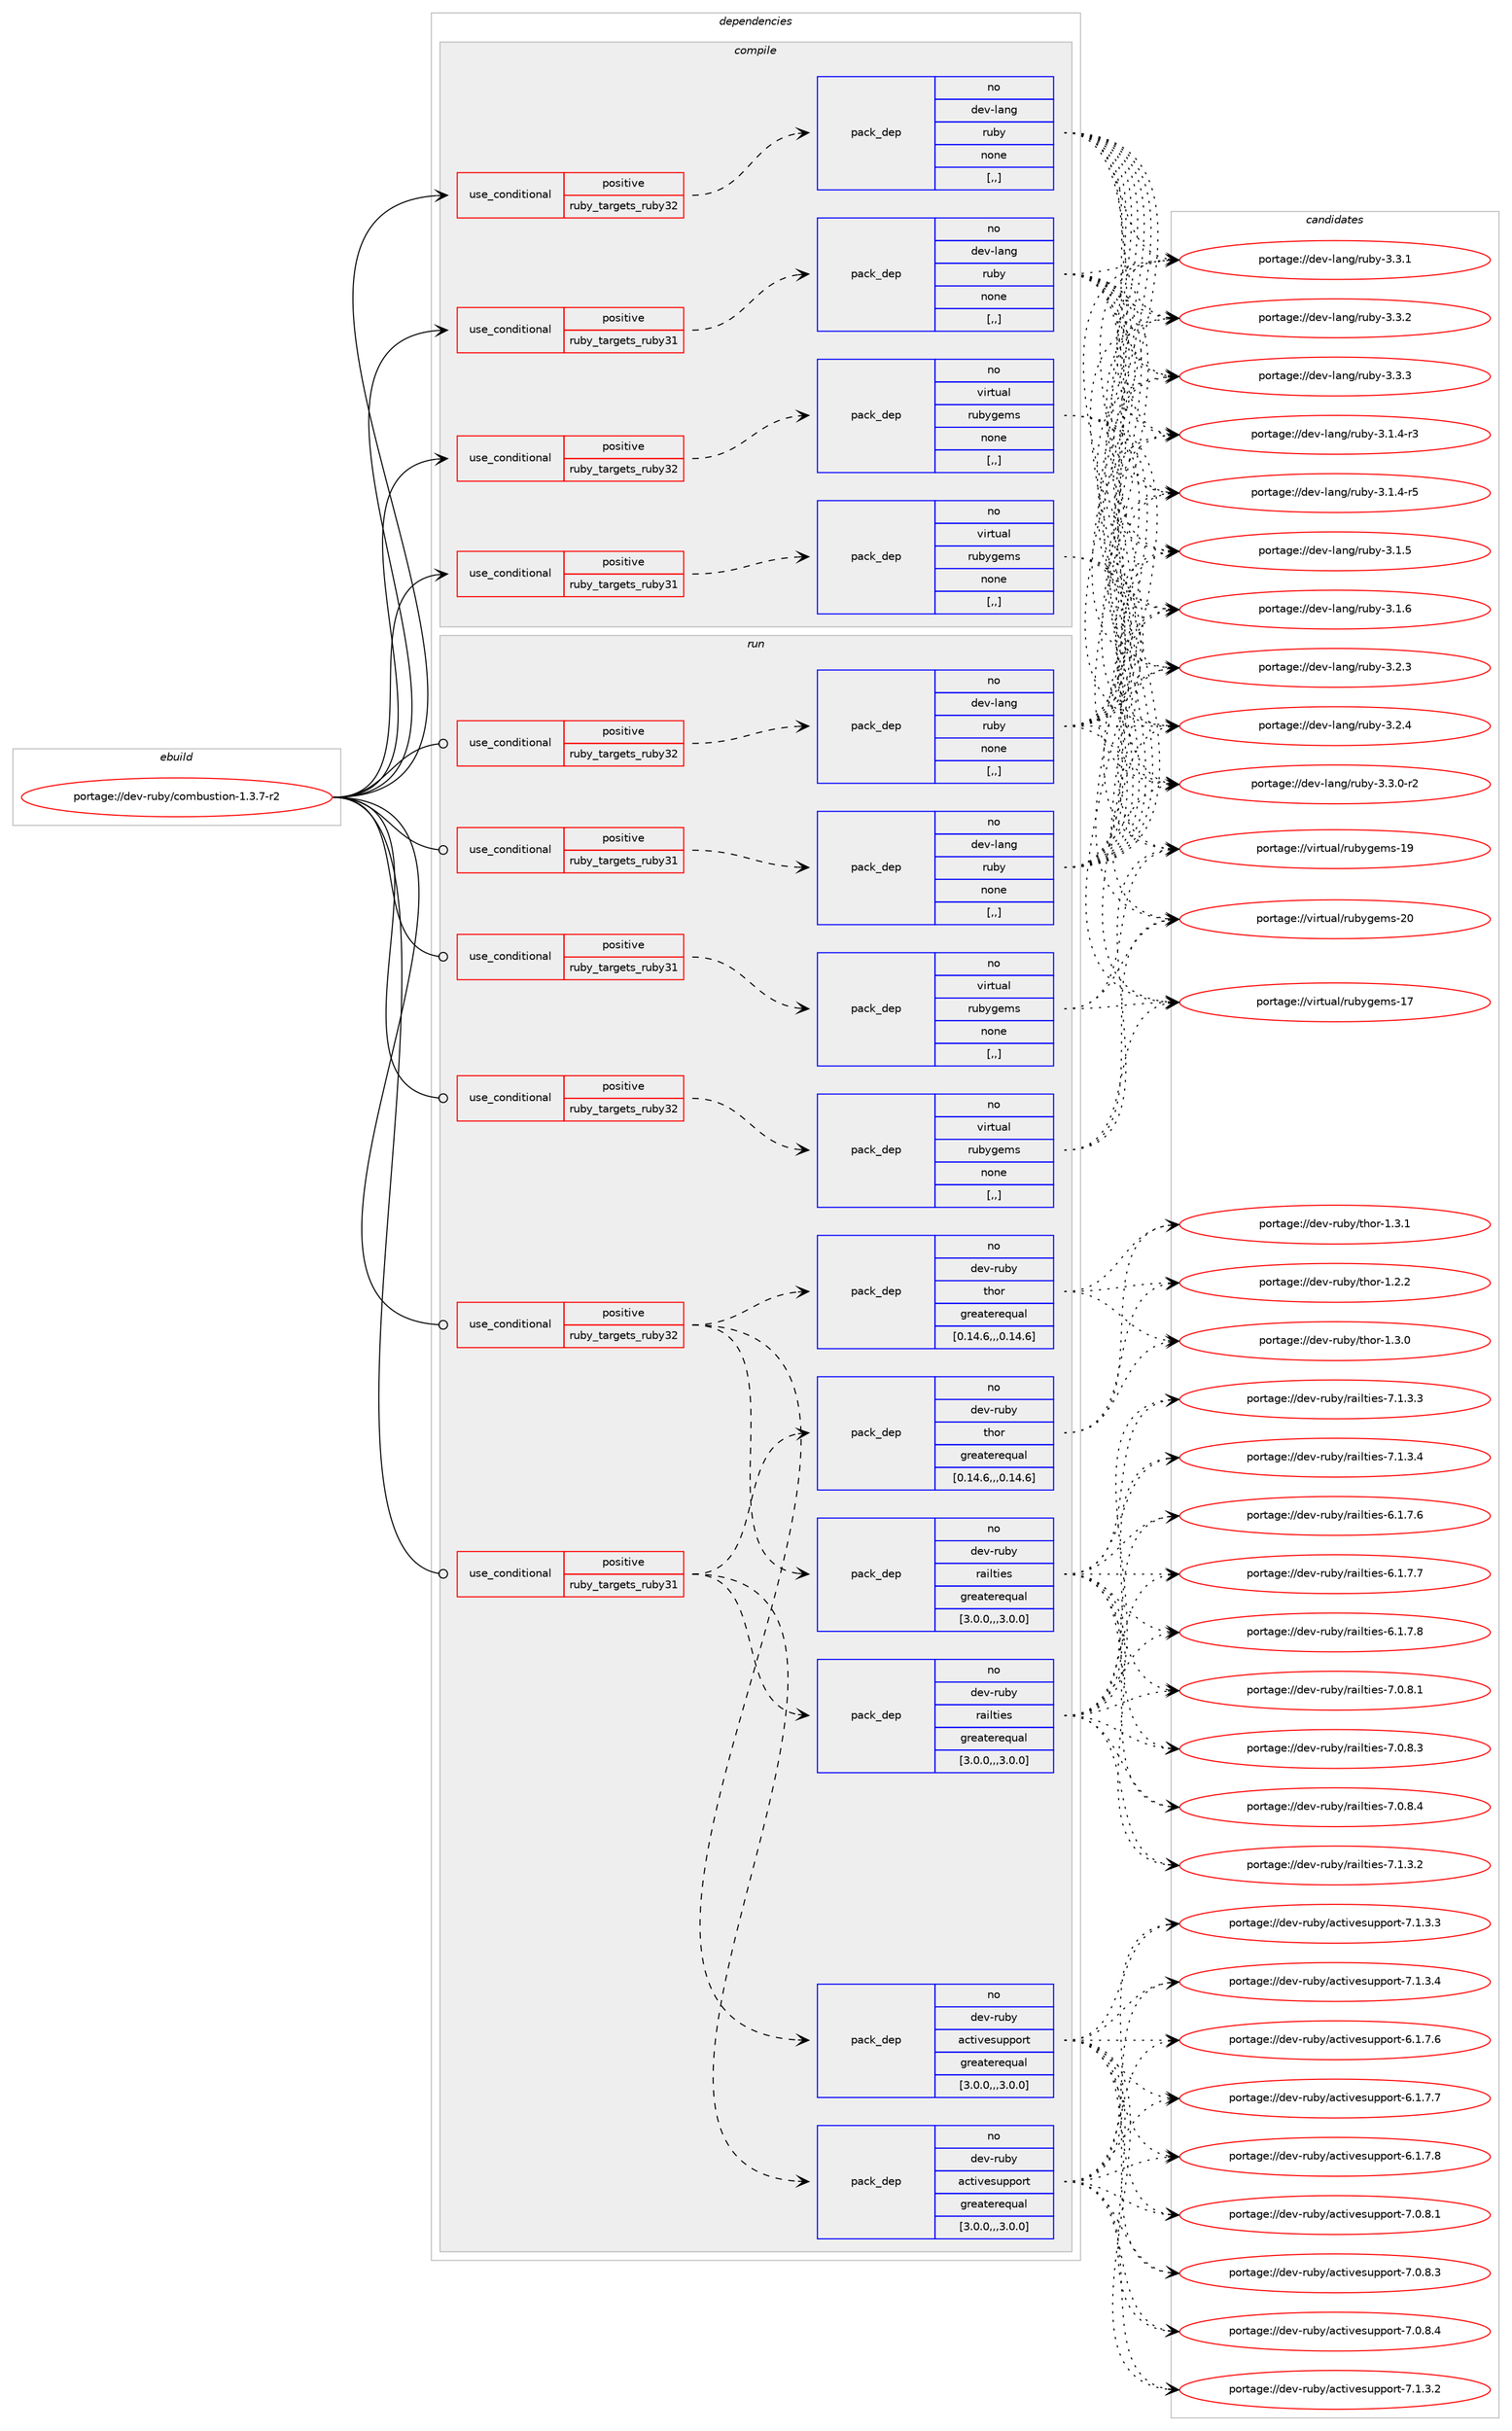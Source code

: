 digraph prolog {

# *************
# Graph options
# *************

newrank=true;
concentrate=true;
compound=true;
graph [rankdir=LR,fontname=Helvetica,fontsize=10,ranksep=1.5];#, ranksep=2.5, nodesep=0.2];
edge  [arrowhead=vee];
node  [fontname=Helvetica,fontsize=10];

# **********
# The ebuild
# **********

subgraph cluster_leftcol {
color=gray;
label=<<i>ebuild</i>>;
id [label="portage://dev-ruby/combustion-1.3.7-r2", color=red, width=4, href="../dev-ruby/combustion-1.3.7-r2.svg"];
}

# ****************
# The dependencies
# ****************

subgraph cluster_midcol {
color=gray;
label=<<i>dependencies</i>>;
subgraph cluster_compile {
fillcolor="#eeeeee";
style=filled;
label=<<i>compile</i>>;
subgraph cond44637 {
dependency175896 [label=<<TABLE BORDER="0" CELLBORDER="1" CELLSPACING="0" CELLPADDING="4"><TR><TD ROWSPAN="3" CELLPADDING="10">use_conditional</TD></TR><TR><TD>positive</TD></TR><TR><TD>ruby_targets_ruby31</TD></TR></TABLE>>, shape=none, color=red];
subgraph pack129996 {
dependency175897 [label=<<TABLE BORDER="0" CELLBORDER="1" CELLSPACING="0" CELLPADDING="4" WIDTH="220"><TR><TD ROWSPAN="6" CELLPADDING="30">pack_dep</TD></TR><TR><TD WIDTH="110">no</TD></TR><TR><TD>dev-lang</TD></TR><TR><TD>ruby</TD></TR><TR><TD>none</TD></TR><TR><TD>[,,]</TD></TR></TABLE>>, shape=none, color=blue];
}
dependency175896:e -> dependency175897:w [weight=20,style="dashed",arrowhead="vee"];
}
id:e -> dependency175896:w [weight=20,style="solid",arrowhead="vee"];
subgraph cond44638 {
dependency175898 [label=<<TABLE BORDER="0" CELLBORDER="1" CELLSPACING="0" CELLPADDING="4"><TR><TD ROWSPAN="3" CELLPADDING="10">use_conditional</TD></TR><TR><TD>positive</TD></TR><TR><TD>ruby_targets_ruby31</TD></TR></TABLE>>, shape=none, color=red];
subgraph pack129997 {
dependency175899 [label=<<TABLE BORDER="0" CELLBORDER="1" CELLSPACING="0" CELLPADDING="4" WIDTH="220"><TR><TD ROWSPAN="6" CELLPADDING="30">pack_dep</TD></TR><TR><TD WIDTH="110">no</TD></TR><TR><TD>virtual</TD></TR><TR><TD>rubygems</TD></TR><TR><TD>none</TD></TR><TR><TD>[,,]</TD></TR></TABLE>>, shape=none, color=blue];
}
dependency175898:e -> dependency175899:w [weight=20,style="dashed",arrowhead="vee"];
}
id:e -> dependency175898:w [weight=20,style="solid",arrowhead="vee"];
subgraph cond44639 {
dependency175900 [label=<<TABLE BORDER="0" CELLBORDER="1" CELLSPACING="0" CELLPADDING="4"><TR><TD ROWSPAN="3" CELLPADDING="10">use_conditional</TD></TR><TR><TD>positive</TD></TR><TR><TD>ruby_targets_ruby32</TD></TR></TABLE>>, shape=none, color=red];
subgraph pack129998 {
dependency175901 [label=<<TABLE BORDER="0" CELLBORDER="1" CELLSPACING="0" CELLPADDING="4" WIDTH="220"><TR><TD ROWSPAN="6" CELLPADDING="30">pack_dep</TD></TR><TR><TD WIDTH="110">no</TD></TR><TR><TD>dev-lang</TD></TR><TR><TD>ruby</TD></TR><TR><TD>none</TD></TR><TR><TD>[,,]</TD></TR></TABLE>>, shape=none, color=blue];
}
dependency175900:e -> dependency175901:w [weight=20,style="dashed",arrowhead="vee"];
}
id:e -> dependency175900:w [weight=20,style="solid",arrowhead="vee"];
subgraph cond44640 {
dependency175902 [label=<<TABLE BORDER="0" CELLBORDER="1" CELLSPACING="0" CELLPADDING="4"><TR><TD ROWSPAN="3" CELLPADDING="10">use_conditional</TD></TR><TR><TD>positive</TD></TR><TR><TD>ruby_targets_ruby32</TD></TR></TABLE>>, shape=none, color=red];
subgraph pack129999 {
dependency175903 [label=<<TABLE BORDER="0" CELLBORDER="1" CELLSPACING="0" CELLPADDING="4" WIDTH="220"><TR><TD ROWSPAN="6" CELLPADDING="30">pack_dep</TD></TR><TR><TD WIDTH="110">no</TD></TR><TR><TD>virtual</TD></TR><TR><TD>rubygems</TD></TR><TR><TD>none</TD></TR><TR><TD>[,,]</TD></TR></TABLE>>, shape=none, color=blue];
}
dependency175902:e -> dependency175903:w [weight=20,style="dashed",arrowhead="vee"];
}
id:e -> dependency175902:w [weight=20,style="solid",arrowhead="vee"];
}
subgraph cluster_compileandrun {
fillcolor="#eeeeee";
style=filled;
label=<<i>compile and run</i>>;
}
subgraph cluster_run {
fillcolor="#eeeeee";
style=filled;
label=<<i>run</i>>;
subgraph cond44641 {
dependency175904 [label=<<TABLE BORDER="0" CELLBORDER="1" CELLSPACING="0" CELLPADDING="4"><TR><TD ROWSPAN="3" CELLPADDING="10">use_conditional</TD></TR><TR><TD>positive</TD></TR><TR><TD>ruby_targets_ruby31</TD></TR></TABLE>>, shape=none, color=red];
subgraph pack130000 {
dependency175905 [label=<<TABLE BORDER="0" CELLBORDER="1" CELLSPACING="0" CELLPADDING="4" WIDTH="220"><TR><TD ROWSPAN="6" CELLPADDING="30">pack_dep</TD></TR><TR><TD WIDTH="110">no</TD></TR><TR><TD>dev-lang</TD></TR><TR><TD>ruby</TD></TR><TR><TD>none</TD></TR><TR><TD>[,,]</TD></TR></TABLE>>, shape=none, color=blue];
}
dependency175904:e -> dependency175905:w [weight=20,style="dashed",arrowhead="vee"];
}
id:e -> dependency175904:w [weight=20,style="solid",arrowhead="odot"];
subgraph cond44642 {
dependency175906 [label=<<TABLE BORDER="0" CELLBORDER="1" CELLSPACING="0" CELLPADDING="4"><TR><TD ROWSPAN="3" CELLPADDING="10">use_conditional</TD></TR><TR><TD>positive</TD></TR><TR><TD>ruby_targets_ruby31</TD></TR></TABLE>>, shape=none, color=red];
subgraph pack130001 {
dependency175907 [label=<<TABLE BORDER="0" CELLBORDER="1" CELLSPACING="0" CELLPADDING="4" WIDTH="220"><TR><TD ROWSPAN="6" CELLPADDING="30">pack_dep</TD></TR><TR><TD WIDTH="110">no</TD></TR><TR><TD>dev-ruby</TD></TR><TR><TD>activesupport</TD></TR><TR><TD>greaterequal</TD></TR><TR><TD>[3.0.0,,,3.0.0]</TD></TR></TABLE>>, shape=none, color=blue];
}
dependency175906:e -> dependency175907:w [weight=20,style="dashed",arrowhead="vee"];
subgraph pack130002 {
dependency175908 [label=<<TABLE BORDER="0" CELLBORDER="1" CELLSPACING="0" CELLPADDING="4" WIDTH="220"><TR><TD ROWSPAN="6" CELLPADDING="30">pack_dep</TD></TR><TR><TD WIDTH="110">no</TD></TR><TR><TD>dev-ruby</TD></TR><TR><TD>railties</TD></TR><TR><TD>greaterequal</TD></TR><TR><TD>[3.0.0,,,3.0.0]</TD></TR></TABLE>>, shape=none, color=blue];
}
dependency175906:e -> dependency175908:w [weight=20,style="dashed",arrowhead="vee"];
subgraph pack130003 {
dependency175909 [label=<<TABLE BORDER="0" CELLBORDER="1" CELLSPACING="0" CELLPADDING="4" WIDTH="220"><TR><TD ROWSPAN="6" CELLPADDING="30">pack_dep</TD></TR><TR><TD WIDTH="110">no</TD></TR><TR><TD>dev-ruby</TD></TR><TR><TD>thor</TD></TR><TR><TD>greaterequal</TD></TR><TR><TD>[0.14.6,,,0.14.6]</TD></TR></TABLE>>, shape=none, color=blue];
}
dependency175906:e -> dependency175909:w [weight=20,style="dashed",arrowhead="vee"];
}
id:e -> dependency175906:w [weight=20,style="solid",arrowhead="odot"];
subgraph cond44643 {
dependency175910 [label=<<TABLE BORDER="0" CELLBORDER="1" CELLSPACING="0" CELLPADDING="4"><TR><TD ROWSPAN="3" CELLPADDING="10">use_conditional</TD></TR><TR><TD>positive</TD></TR><TR><TD>ruby_targets_ruby31</TD></TR></TABLE>>, shape=none, color=red];
subgraph pack130004 {
dependency175911 [label=<<TABLE BORDER="0" CELLBORDER="1" CELLSPACING="0" CELLPADDING="4" WIDTH="220"><TR><TD ROWSPAN="6" CELLPADDING="30">pack_dep</TD></TR><TR><TD WIDTH="110">no</TD></TR><TR><TD>virtual</TD></TR><TR><TD>rubygems</TD></TR><TR><TD>none</TD></TR><TR><TD>[,,]</TD></TR></TABLE>>, shape=none, color=blue];
}
dependency175910:e -> dependency175911:w [weight=20,style="dashed",arrowhead="vee"];
}
id:e -> dependency175910:w [weight=20,style="solid",arrowhead="odot"];
subgraph cond44644 {
dependency175912 [label=<<TABLE BORDER="0" CELLBORDER="1" CELLSPACING="0" CELLPADDING="4"><TR><TD ROWSPAN="3" CELLPADDING="10">use_conditional</TD></TR><TR><TD>positive</TD></TR><TR><TD>ruby_targets_ruby32</TD></TR></TABLE>>, shape=none, color=red];
subgraph pack130005 {
dependency175913 [label=<<TABLE BORDER="0" CELLBORDER="1" CELLSPACING="0" CELLPADDING="4" WIDTH="220"><TR><TD ROWSPAN="6" CELLPADDING="30">pack_dep</TD></TR><TR><TD WIDTH="110">no</TD></TR><TR><TD>dev-lang</TD></TR><TR><TD>ruby</TD></TR><TR><TD>none</TD></TR><TR><TD>[,,]</TD></TR></TABLE>>, shape=none, color=blue];
}
dependency175912:e -> dependency175913:w [weight=20,style="dashed",arrowhead="vee"];
}
id:e -> dependency175912:w [weight=20,style="solid",arrowhead="odot"];
subgraph cond44645 {
dependency175914 [label=<<TABLE BORDER="0" CELLBORDER="1" CELLSPACING="0" CELLPADDING="4"><TR><TD ROWSPAN="3" CELLPADDING="10">use_conditional</TD></TR><TR><TD>positive</TD></TR><TR><TD>ruby_targets_ruby32</TD></TR></TABLE>>, shape=none, color=red];
subgraph pack130006 {
dependency175915 [label=<<TABLE BORDER="0" CELLBORDER="1" CELLSPACING="0" CELLPADDING="4" WIDTH="220"><TR><TD ROWSPAN="6" CELLPADDING="30">pack_dep</TD></TR><TR><TD WIDTH="110">no</TD></TR><TR><TD>dev-ruby</TD></TR><TR><TD>activesupport</TD></TR><TR><TD>greaterequal</TD></TR><TR><TD>[3.0.0,,,3.0.0]</TD></TR></TABLE>>, shape=none, color=blue];
}
dependency175914:e -> dependency175915:w [weight=20,style="dashed",arrowhead="vee"];
subgraph pack130007 {
dependency175916 [label=<<TABLE BORDER="0" CELLBORDER="1" CELLSPACING="0" CELLPADDING="4" WIDTH="220"><TR><TD ROWSPAN="6" CELLPADDING="30">pack_dep</TD></TR><TR><TD WIDTH="110">no</TD></TR><TR><TD>dev-ruby</TD></TR><TR><TD>railties</TD></TR><TR><TD>greaterequal</TD></TR><TR><TD>[3.0.0,,,3.0.0]</TD></TR></TABLE>>, shape=none, color=blue];
}
dependency175914:e -> dependency175916:w [weight=20,style="dashed",arrowhead="vee"];
subgraph pack130008 {
dependency175917 [label=<<TABLE BORDER="0" CELLBORDER="1" CELLSPACING="0" CELLPADDING="4" WIDTH="220"><TR><TD ROWSPAN="6" CELLPADDING="30">pack_dep</TD></TR><TR><TD WIDTH="110">no</TD></TR><TR><TD>dev-ruby</TD></TR><TR><TD>thor</TD></TR><TR><TD>greaterequal</TD></TR><TR><TD>[0.14.6,,,0.14.6]</TD></TR></TABLE>>, shape=none, color=blue];
}
dependency175914:e -> dependency175917:w [weight=20,style="dashed",arrowhead="vee"];
}
id:e -> dependency175914:w [weight=20,style="solid",arrowhead="odot"];
subgraph cond44646 {
dependency175918 [label=<<TABLE BORDER="0" CELLBORDER="1" CELLSPACING="0" CELLPADDING="4"><TR><TD ROWSPAN="3" CELLPADDING="10">use_conditional</TD></TR><TR><TD>positive</TD></TR><TR><TD>ruby_targets_ruby32</TD></TR></TABLE>>, shape=none, color=red];
subgraph pack130009 {
dependency175919 [label=<<TABLE BORDER="0" CELLBORDER="1" CELLSPACING="0" CELLPADDING="4" WIDTH="220"><TR><TD ROWSPAN="6" CELLPADDING="30">pack_dep</TD></TR><TR><TD WIDTH="110">no</TD></TR><TR><TD>virtual</TD></TR><TR><TD>rubygems</TD></TR><TR><TD>none</TD></TR><TR><TD>[,,]</TD></TR></TABLE>>, shape=none, color=blue];
}
dependency175918:e -> dependency175919:w [weight=20,style="dashed",arrowhead="vee"];
}
id:e -> dependency175918:w [weight=20,style="solid",arrowhead="odot"];
}
}

# **************
# The candidates
# **************

subgraph cluster_choices {
rank=same;
color=gray;
label=<<i>candidates</i>>;

subgraph choice129996 {
color=black;
nodesep=1;
choice100101118451089711010347114117981214551464946524511451 [label="portage://dev-lang/ruby-3.1.4-r3", color=red, width=4,href="../dev-lang/ruby-3.1.4-r3.svg"];
choice100101118451089711010347114117981214551464946524511453 [label="portage://dev-lang/ruby-3.1.4-r5", color=red, width=4,href="../dev-lang/ruby-3.1.4-r5.svg"];
choice10010111845108971101034711411798121455146494653 [label="portage://dev-lang/ruby-3.1.5", color=red, width=4,href="../dev-lang/ruby-3.1.5.svg"];
choice10010111845108971101034711411798121455146494654 [label="portage://dev-lang/ruby-3.1.6", color=red, width=4,href="../dev-lang/ruby-3.1.6.svg"];
choice10010111845108971101034711411798121455146504651 [label="portage://dev-lang/ruby-3.2.3", color=red, width=4,href="../dev-lang/ruby-3.2.3.svg"];
choice10010111845108971101034711411798121455146504652 [label="portage://dev-lang/ruby-3.2.4", color=red, width=4,href="../dev-lang/ruby-3.2.4.svg"];
choice100101118451089711010347114117981214551465146484511450 [label="portage://dev-lang/ruby-3.3.0-r2", color=red, width=4,href="../dev-lang/ruby-3.3.0-r2.svg"];
choice10010111845108971101034711411798121455146514649 [label="portage://dev-lang/ruby-3.3.1", color=red, width=4,href="../dev-lang/ruby-3.3.1.svg"];
choice10010111845108971101034711411798121455146514650 [label="portage://dev-lang/ruby-3.3.2", color=red, width=4,href="../dev-lang/ruby-3.3.2.svg"];
choice10010111845108971101034711411798121455146514651 [label="portage://dev-lang/ruby-3.3.3", color=red, width=4,href="../dev-lang/ruby-3.3.3.svg"];
dependency175897:e -> choice100101118451089711010347114117981214551464946524511451:w [style=dotted,weight="100"];
dependency175897:e -> choice100101118451089711010347114117981214551464946524511453:w [style=dotted,weight="100"];
dependency175897:e -> choice10010111845108971101034711411798121455146494653:w [style=dotted,weight="100"];
dependency175897:e -> choice10010111845108971101034711411798121455146494654:w [style=dotted,weight="100"];
dependency175897:e -> choice10010111845108971101034711411798121455146504651:w [style=dotted,weight="100"];
dependency175897:e -> choice10010111845108971101034711411798121455146504652:w [style=dotted,weight="100"];
dependency175897:e -> choice100101118451089711010347114117981214551465146484511450:w [style=dotted,weight="100"];
dependency175897:e -> choice10010111845108971101034711411798121455146514649:w [style=dotted,weight="100"];
dependency175897:e -> choice10010111845108971101034711411798121455146514650:w [style=dotted,weight="100"];
dependency175897:e -> choice10010111845108971101034711411798121455146514651:w [style=dotted,weight="100"];
}
subgraph choice129997 {
color=black;
nodesep=1;
choice118105114116117971084711411798121103101109115454955 [label="portage://virtual/rubygems-17", color=red, width=4,href="../virtual/rubygems-17.svg"];
choice118105114116117971084711411798121103101109115454957 [label="portage://virtual/rubygems-19", color=red, width=4,href="../virtual/rubygems-19.svg"];
choice118105114116117971084711411798121103101109115455048 [label="portage://virtual/rubygems-20", color=red, width=4,href="../virtual/rubygems-20.svg"];
dependency175899:e -> choice118105114116117971084711411798121103101109115454955:w [style=dotted,weight="100"];
dependency175899:e -> choice118105114116117971084711411798121103101109115454957:w [style=dotted,weight="100"];
dependency175899:e -> choice118105114116117971084711411798121103101109115455048:w [style=dotted,weight="100"];
}
subgraph choice129998 {
color=black;
nodesep=1;
choice100101118451089711010347114117981214551464946524511451 [label="portage://dev-lang/ruby-3.1.4-r3", color=red, width=4,href="../dev-lang/ruby-3.1.4-r3.svg"];
choice100101118451089711010347114117981214551464946524511453 [label="portage://dev-lang/ruby-3.1.4-r5", color=red, width=4,href="../dev-lang/ruby-3.1.4-r5.svg"];
choice10010111845108971101034711411798121455146494653 [label="portage://dev-lang/ruby-3.1.5", color=red, width=4,href="../dev-lang/ruby-3.1.5.svg"];
choice10010111845108971101034711411798121455146494654 [label="portage://dev-lang/ruby-3.1.6", color=red, width=4,href="../dev-lang/ruby-3.1.6.svg"];
choice10010111845108971101034711411798121455146504651 [label="portage://dev-lang/ruby-3.2.3", color=red, width=4,href="../dev-lang/ruby-3.2.3.svg"];
choice10010111845108971101034711411798121455146504652 [label="portage://dev-lang/ruby-3.2.4", color=red, width=4,href="../dev-lang/ruby-3.2.4.svg"];
choice100101118451089711010347114117981214551465146484511450 [label="portage://dev-lang/ruby-3.3.0-r2", color=red, width=4,href="../dev-lang/ruby-3.3.0-r2.svg"];
choice10010111845108971101034711411798121455146514649 [label="portage://dev-lang/ruby-3.3.1", color=red, width=4,href="../dev-lang/ruby-3.3.1.svg"];
choice10010111845108971101034711411798121455146514650 [label="portage://dev-lang/ruby-3.3.2", color=red, width=4,href="../dev-lang/ruby-3.3.2.svg"];
choice10010111845108971101034711411798121455146514651 [label="portage://dev-lang/ruby-3.3.3", color=red, width=4,href="../dev-lang/ruby-3.3.3.svg"];
dependency175901:e -> choice100101118451089711010347114117981214551464946524511451:w [style=dotted,weight="100"];
dependency175901:e -> choice100101118451089711010347114117981214551464946524511453:w [style=dotted,weight="100"];
dependency175901:e -> choice10010111845108971101034711411798121455146494653:w [style=dotted,weight="100"];
dependency175901:e -> choice10010111845108971101034711411798121455146494654:w [style=dotted,weight="100"];
dependency175901:e -> choice10010111845108971101034711411798121455146504651:w [style=dotted,weight="100"];
dependency175901:e -> choice10010111845108971101034711411798121455146504652:w [style=dotted,weight="100"];
dependency175901:e -> choice100101118451089711010347114117981214551465146484511450:w [style=dotted,weight="100"];
dependency175901:e -> choice10010111845108971101034711411798121455146514649:w [style=dotted,weight="100"];
dependency175901:e -> choice10010111845108971101034711411798121455146514650:w [style=dotted,weight="100"];
dependency175901:e -> choice10010111845108971101034711411798121455146514651:w [style=dotted,weight="100"];
}
subgraph choice129999 {
color=black;
nodesep=1;
choice118105114116117971084711411798121103101109115454955 [label="portage://virtual/rubygems-17", color=red, width=4,href="../virtual/rubygems-17.svg"];
choice118105114116117971084711411798121103101109115454957 [label="portage://virtual/rubygems-19", color=red, width=4,href="../virtual/rubygems-19.svg"];
choice118105114116117971084711411798121103101109115455048 [label="portage://virtual/rubygems-20", color=red, width=4,href="../virtual/rubygems-20.svg"];
dependency175903:e -> choice118105114116117971084711411798121103101109115454955:w [style=dotted,weight="100"];
dependency175903:e -> choice118105114116117971084711411798121103101109115454957:w [style=dotted,weight="100"];
dependency175903:e -> choice118105114116117971084711411798121103101109115455048:w [style=dotted,weight="100"];
}
subgraph choice130000 {
color=black;
nodesep=1;
choice100101118451089711010347114117981214551464946524511451 [label="portage://dev-lang/ruby-3.1.4-r3", color=red, width=4,href="../dev-lang/ruby-3.1.4-r3.svg"];
choice100101118451089711010347114117981214551464946524511453 [label="portage://dev-lang/ruby-3.1.4-r5", color=red, width=4,href="../dev-lang/ruby-3.1.4-r5.svg"];
choice10010111845108971101034711411798121455146494653 [label="portage://dev-lang/ruby-3.1.5", color=red, width=4,href="../dev-lang/ruby-3.1.5.svg"];
choice10010111845108971101034711411798121455146494654 [label="portage://dev-lang/ruby-3.1.6", color=red, width=4,href="../dev-lang/ruby-3.1.6.svg"];
choice10010111845108971101034711411798121455146504651 [label="portage://dev-lang/ruby-3.2.3", color=red, width=4,href="../dev-lang/ruby-3.2.3.svg"];
choice10010111845108971101034711411798121455146504652 [label="portage://dev-lang/ruby-3.2.4", color=red, width=4,href="../dev-lang/ruby-3.2.4.svg"];
choice100101118451089711010347114117981214551465146484511450 [label="portage://dev-lang/ruby-3.3.0-r2", color=red, width=4,href="../dev-lang/ruby-3.3.0-r2.svg"];
choice10010111845108971101034711411798121455146514649 [label="portage://dev-lang/ruby-3.3.1", color=red, width=4,href="../dev-lang/ruby-3.3.1.svg"];
choice10010111845108971101034711411798121455146514650 [label="portage://dev-lang/ruby-3.3.2", color=red, width=4,href="../dev-lang/ruby-3.3.2.svg"];
choice10010111845108971101034711411798121455146514651 [label="portage://dev-lang/ruby-3.3.3", color=red, width=4,href="../dev-lang/ruby-3.3.3.svg"];
dependency175905:e -> choice100101118451089711010347114117981214551464946524511451:w [style=dotted,weight="100"];
dependency175905:e -> choice100101118451089711010347114117981214551464946524511453:w [style=dotted,weight="100"];
dependency175905:e -> choice10010111845108971101034711411798121455146494653:w [style=dotted,weight="100"];
dependency175905:e -> choice10010111845108971101034711411798121455146494654:w [style=dotted,weight="100"];
dependency175905:e -> choice10010111845108971101034711411798121455146504651:w [style=dotted,weight="100"];
dependency175905:e -> choice10010111845108971101034711411798121455146504652:w [style=dotted,weight="100"];
dependency175905:e -> choice100101118451089711010347114117981214551465146484511450:w [style=dotted,weight="100"];
dependency175905:e -> choice10010111845108971101034711411798121455146514649:w [style=dotted,weight="100"];
dependency175905:e -> choice10010111845108971101034711411798121455146514650:w [style=dotted,weight="100"];
dependency175905:e -> choice10010111845108971101034711411798121455146514651:w [style=dotted,weight="100"];
}
subgraph choice130001 {
color=black;
nodesep=1;
choice10010111845114117981214797991161051181011151171121121111141164554464946554654 [label="portage://dev-ruby/activesupport-6.1.7.6", color=red, width=4,href="../dev-ruby/activesupport-6.1.7.6.svg"];
choice10010111845114117981214797991161051181011151171121121111141164554464946554655 [label="portage://dev-ruby/activesupport-6.1.7.7", color=red, width=4,href="../dev-ruby/activesupport-6.1.7.7.svg"];
choice10010111845114117981214797991161051181011151171121121111141164554464946554656 [label="portage://dev-ruby/activesupport-6.1.7.8", color=red, width=4,href="../dev-ruby/activesupport-6.1.7.8.svg"];
choice10010111845114117981214797991161051181011151171121121111141164555464846564649 [label="portage://dev-ruby/activesupport-7.0.8.1", color=red, width=4,href="../dev-ruby/activesupport-7.0.8.1.svg"];
choice10010111845114117981214797991161051181011151171121121111141164555464846564651 [label="portage://dev-ruby/activesupport-7.0.8.3", color=red, width=4,href="../dev-ruby/activesupport-7.0.8.3.svg"];
choice10010111845114117981214797991161051181011151171121121111141164555464846564652 [label="portage://dev-ruby/activesupport-7.0.8.4", color=red, width=4,href="../dev-ruby/activesupport-7.0.8.4.svg"];
choice10010111845114117981214797991161051181011151171121121111141164555464946514650 [label="portage://dev-ruby/activesupport-7.1.3.2", color=red, width=4,href="../dev-ruby/activesupport-7.1.3.2.svg"];
choice10010111845114117981214797991161051181011151171121121111141164555464946514651 [label="portage://dev-ruby/activesupport-7.1.3.3", color=red, width=4,href="../dev-ruby/activesupport-7.1.3.3.svg"];
choice10010111845114117981214797991161051181011151171121121111141164555464946514652 [label="portage://dev-ruby/activesupport-7.1.3.4", color=red, width=4,href="../dev-ruby/activesupport-7.1.3.4.svg"];
dependency175907:e -> choice10010111845114117981214797991161051181011151171121121111141164554464946554654:w [style=dotted,weight="100"];
dependency175907:e -> choice10010111845114117981214797991161051181011151171121121111141164554464946554655:w [style=dotted,weight="100"];
dependency175907:e -> choice10010111845114117981214797991161051181011151171121121111141164554464946554656:w [style=dotted,weight="100"];
dependency175907:e -> choice10010111845114117981214797991161051181011151171121121111141164555464846564649:w [style=dotted,weight="100"];
dependency175907:e -> choice10010111845114117981214797991161051181011151171121121111141164555464846564651:w [style=dotted,weight="100"];
dependency175907:e -> choice10010111845114117981214797991161051181011151171121121111141164555464846564652:w [style=dotted,weight="100"];
dependency175907:e -> choice10010111845114117981214797991161051181011151171121121111141164555464946514650:w [style=dotted,weight="100"];
dependency175907:e -> choice10010111845114117981214797991161051181011151171121121111141164555464946514651:w [style=dotted,weight="100"];
dependency175907:e -> choice10010111845114117981214797991161051181011151171121121111141164555464946514652:w [style=dotted,weight="100"];
}
subgraph choice130002 {
color=black;
nodesep=1;
choice100101118451141179812147114971051081161051011154554464946554654 [label="portage://dev-ruby/railties-6.1.7.6", color=red, width=4,href="../dev-ruby/railties-6.1.7.6.svg"];
choice100101118451141179812147114971051081161051011154554464946554655 [label="portage://dev-ruby/railties-6.1.7.7", color=red, width=4,href="../dev-ruby/railties-6.1.7.7.svg"];
choice100101118451141179812147114971051081161051011154554464946554656 [label="portage://dev-ruby/railties-6.1.7.8", color=red, width=4,href="../dev-ruby/railties-6.1.7.8.svg"];
choice100101118451141179812147114971051081161051011154555464846564649 [label="portage://dev-ruby/railties-7.0.8.1", color=red, width=4,href="../dev-ruby/railties-7.0.8.1.svg"];
choice100101118451141179812147114971051081161051011154555464846564651 [label="portage://dev-ruby/railties-7.0.8.3", color=red, width=4,href="../dev-ruby/railties-7.0.8.3.svg"];
choice100101118451141179812147114971051081161051011154555464846564652 [label="portage://dev-ruby/railties-7.0.8.4", color=red, width=4,href="../dev-ruby/railties-7.0.8.4.svg"];
choice100101118451141179812147114971051081161051011154555464946514650 [label="portage://dev-ruby/railties-7.1.3.2", color=red, width=4,href="../dev-ruby/railties-7.1.3.2.svg"];
choice100101118451141179812147114971051081161051011154555464946514651 [label="portage://dev-ruby/railties-7.1.3.3", color=red, width=4,href="../dev-ruby/railties-7.1.3.3.svg"];
choice100101118451141179812147114971051081161051011154555464946514652 [label="portage://dev-ruby/railties-7.1.3.4", color=red, width=4,href="../dev-ruby/railties-7.1.3.4.svg"];
dependency175908:e -> choice100101118451141179812147114971051081161051011154554464946554654:w [style=dotted,weight="100"];
dependency175908:e -> choice100101118451141179812147114971051081161051011154554464946554655:w [style=dotted,weight="100"];
dependency175908:e -> choice100101118451141179812147114971051081161051011154554464946554656:w [style=dotted,weight="100"];
dependency175908:e -> choice100101118451141179812147114971051081161051011154555464846564649:w [style=dotted,weight="100"];
dependency175908:e -> choice100101118451141179812147114971051081161051011154555464846564651:w [style=dotted,weight="100"];
dependency175908:e -> choice100101118451141179812147114971051081161051011154555464846564652:w [style=dotted,weight="100"];
dependency175908:e -> choice100101118451141179812147114971051081161051011154555464946514650:w [style=dotted,weight="100"];
dependency175908:e -> choice100101118451141179812147114971051081161051011154555464946514651:w [style=dotted,weight="100"];
dependency175908:e -> choice100101118451141179812147114971051081161051011154555464946514652:w [style=dotted,weight="100"];
}
subgraph choice130003 {
color=black;
nodesep=1;
choice100101118451141179812147116104111114454946504650 [label="portage://dev-ruby/thor-1.2.2", color=red, width=4,href="../dev-ruby/thor-1.2.2.svg"];
choice100101118451141179812147116104111114454946514648 [label="portage://dev-ruby/thor-1.3.0", color=red, width=4,href="../dev-ruby/thor-1.3.0.svg"];
choice100101118451141179812147116104111114454946514649 [label="portage://dev-ruby/thor-1.3.1", color=red, width=4,href="../dev-ruby/thor-1.3.1.svg"];
dependency175909:e -> choice100101118451141179812147116104111114454946504650:w [style=dotted,weight="100"];
dependency175909:e -> choice100101118451141179812147116104111114454946514648:w [style=dotted,weight="100"];
dependency175909:e -> choice100101118451141179812147116104111114454946514649:w [style=dotted,weight="100"];
}
subgraph choice130004 {
color=black;
nodesep=1;
choice118105114116117971084711411798121103101109115454955 [label="portage://virtual/rubygems-17", color=red, width=4,href="../virtual/rubygems-17.svg"];
choice118105114116117971084711411798121103101109115454957 [label="portage://virtual/rubygems-19", color=red, width=4,href="../virtual/rubygems-19.svg"];
choice118105114116117971084711411798121103101109115455048 [label="portage://virtual/rubygems-20", color=red, width=4,href="../virtual/rubygems-20.svg"];
dependency175911:e -> choice118105114116117971084711411798121103101109115454955:w [style=dotted,weight="100"];
dependency175911:e -> choice118105114116117971084711411798121103101109115454957:w [style=dotted,weight="100"];
dependency175911:e -> choice118105114116117971084711411798121103101109115455048:w [style=dotted,weight="100"];
}
subgraph choice130005 {
color=black;
nodesep=1;
choice100101118451089711010347114117981214551464946524511451 [label="portage://dev-lang/ruby-3.1.4-r3", color=red, width=4,href="../dev-lang/ruby-3.1.4-r3.svg"];
choice100101118451089711010347114117981214551464946524511453 [label="portage://dev-lang/ruby-3.1.4-r5", color=red, width=4,href="../dev-lang/ruby-3.1.4-r5.svg"];
choice10010111845108971101034711411798121455146494653 [label="portage://dev-lang/ruby-3.1.5", color=red, width=4,href="../dev-lang/ruby-3.1.5.svg"];
choice10010111845108971101034711411798121455146494654 [label="portage://dev-lang/ruby-3.1.6", color=red, width=4,href="../dev-lang/ruby-3.1.6.svg"];
choice10010111845108971101034711411798121455146504651 [label="portage://dev-lang/ruby-3.2.3", color=red, width=4,href="../dev-lang/ruby-3.2.3.svg"];
choice10010111845108971101034711411798121455146504652 [label="portage://dev-lang/ruby-3.2.4", color=red, width=4,href="../dev-lang/ruby-3.2.4.svg"];
choice100101118451089711010347114117981214551465146484511450 [label="portage://dev-lang/ruby-3.3.0-r2", color=red, width=4,href="../dev-lang/ruby-3.3.0-r2.svg"];
choice10010111845108971101034711411798121455146514649 [label="portage://dev-lang/ruby-3.3.1", color=red, width=4,href="../dev-lang/ruby-3.3.1.svg"];
choice10010111845108971101034711411798121455146514650 [label="portage://dev-lang/ruby-3.3.2", color=red, width=4,href="../dev-lang/ruby-3.3.2.svg"];
choice10010111845108971101034711411798121455146514651 [label="portage://dev-lang/ruby-3.3.3", color=red, width=4,href="../dev-lang/ruby-3.3.3.svg"];
dependency175913:e -> choice100101118451089711010347114117981214551464946524511451:w [style=dotted,weight="100"];
dependency175913:e -> choice100101118451089711010347114117981214551464946524511453:w [style=dotted,weight="100"];
dependency175913:e -> choice10010111845108971101034711411798121455146494653:w [style=dotted,weight="100"];
dependency175913:e -> choice10010111845108971101034711411798121455146494654:w [style=dotted,weight="100"];
dependency175913:e -> choice10010111845108971101034711411798121455146504651:w [style=dotted,weight="100"];
dependency175913:e -> choice10010111845108971101034711411798121455146504652:w [style=dotted,weight="100"];
dependency175913:e -> choice100101118451089711010347114117981214551465146484511450:w [style=dotted,weight="100"];
dependency175913:e -> choice10010111845108971101034711411798121455146514649:w [style=dotted,weight="100"];
dependency175913:e -> choice10010111845108971101034711411798121455146514650:w [style=dotted,weight="100"];
dependency175913:e -> choice10010111845108971101034711411798121455146514651:w [style=dotted,weight="100"];
}
subgraph choice130006 {
color=black;
nodesep=1;
choice10010111845114117981214797991161051181011151171121121111141164554464946554654 [label="portage://dev-ruby/activesupport-6.1.7.6", color=red, width=4,href="../dev-ruby/activesupport-6.1.7.6.svg"];
choice10010111845114117981214797991161051181011151171121121111141164554464946554655 [label="portage://dev-ruby/activesupport-6.1.7.7", color=red, width=4,href="../dev-ruby/activesupport-6.1.7.7.svg"];
choice10010111845114117981214797991161051181011151171121121111141164554464946554656 [label="portage://dev-ruby/activesupport-6.1.7.8", color=red, width=4,href="../dev-ruby/activesupport-6.1.7.8.svg"];
choice10010111845114117981214797991161051181011151171121121111141164555464846564649 [label="portage://dev-ruby/activesupport-7.0.8.1", color=red, width=4,href="../dev-ruby/activesupport-7.0.8.1.svg"];
choice10010111845114117981214797991161051181011151171121121111141164555464846564651 [label="portage://dev-ruby/activesupport-7.0.8.3", color=red, width=4,href="../dev-ruby/activesupport-7.0.8.3.svg"];
choice10010111845114117981214797991161051181011151171121121111141164555464846564652 [label="portage://dev-ruby/activesupport-7.0.8.4", color=red, width=4,href="../dev-ruby/activesupport-7.0.8.4.svg"];
choice10010111845114117981214797991161051181011151171121121111141164555464946514650 [label="portage://dev-ruby/activesupport-7.1.3.2", color=red, width=4,href="../dev-ruby/activesupport-7.1.3.2.svg"];
choice10010111845114117981214797991161051181011151171121121111141164555464946514651 [label="portage://dev-ruby/activesupport-7.1.3.3", color=red, width=4,href="../dev-ruby/activesupport-7.1.3.3.svg"];
choice10010111845114117981214797991161051181011151171121121111141164555464946514652 [label="portage://dev-ruby/activesupport-7.1.3.4", color=red, width=4,href="../dev-ruby/activesupport-7.1.3.4.svg"];
dependency175915:e -> choice10010111845114117981214797991161051181011151171121121111141164554464946554654:w [style=dotted,weight="100"];
dependency175915:e -> choice10010111845114117981214797991161051181011151171121121111141164554464946554655:w [style=dotted,weight="100"];
dependency175915:e -> choice10010111845114117981214797991161051181011151171121121111141164554464946554656:w [style=dotted,weight="100"];
dependency175915:e -> choice10010111845114117981214797991161051181011151171121121111141164555464846564649:w [style=dotted,weight="100"];
dependency175915:e -> choice10010111845114117981214797991161051181011151171121121111141164555464846564651:w [style=dotted,weight="100"];
dependency175915:e -> choice10010111845114117981214797991161051181011151171121121111141164555464846564652:w [style=dotted,weight="100"];
dependency175915:e -> choice10010111845114117981214797991161051181011151171121121111141164555464946514650:w [style=dotted,weight="100"];
dependency175915:e -> choice10010111845114117981214797991161051181011151171121121111141164555464946514651:w [style=dotted,weight="100"];
dependency175915:e -> choice10010111845114117981214797991161051181011151171121121111141164555464946514652:w [style=dotted,weight="100"];
}
subgraph choice130007 {
color=black;
nodesep=1;
choice100101118451141179812147114971051081161051011154554464946554654 [label="portage://dev-ruby/railties-6.1.7.6", color=red, width=4,href="../dev-ruby/railties-6.1.7.6.svg"];
choice100101118451141179812147114971051081161051011154554464946554655 [label="portage://dev-ruby/railties-6.1.7.7", color=red, width=4,href="../dev-ruby/railties-6.1.7.7.svg"];
choice100101118451141179812147114971051081161051011154554464946554656 [label="portage://dev-ruby/railties-6.1.7.8", color=red, width=4,href="../dev-ruby/railties-6.1.7.8.svg"];
choice100101118451141179812147114971051081161051011154555464846564649 [label="portage://dev-ruby/railties-7.0.8.1", color=red, width=4,href="../dev-ruby/railties-7.0.8.1.svg"];
choice100101118451141179812147114971051081161051011154555464846564651 [label="portage://dev-ruby/railties-7.0.8.3", color=red, width=4,href="../dev-ruby/railties-7.0.8.3.svg"];
choice100101118451141179812147114971051081161051011154555464846564652 [label="portage://dev-ruby/railties-7.0.8.4", color=red, width=4,href="../dev-ruby/railties-7.0.8.4.svg"];
choice100101118451141179812147114971051081161051011154555464946514650 [label="portage://dev-ruby/railties-7.1.3.2", color=red, width=4,href="../dev-ruby/railties-7.1.3.2.svg"];
choice100101118451141179812147114971051081161051011154555464946514651 [label="portage://dev-ruby/railties-7.1.3.3", color=red, width=4,href="../dev-ruby/railties-7.1.3.3.svg"];
choice100101118451141179812147114971051081161051011154555464946514652 [label="portage://dev-ruby/railties-7.1.3.4", color=red, width=4,href="../dev-ruby/railties-7.1.3.4.svg"];
dependency175916:e -> choice100101118451141179812147114971051081161051011154554464946554654:w [style=dotted,weight="100"];
dependency175916:e -> choice100101118451141179812147114971051081161051011154554464946554655:w [style=dotted,weight="100"];
dependency175916:e -> choice100101118451141179812147114971051081161051011154554464946554656:w [style=dotted,weight="100"];
dependency175916:e -> choice100101118451141179812147114971051081161051011154555464846564649:w [style=dotted,weight="100"];
dependency175916:e -> choice100101118451141179812147114971051081161051011154555464846564651:w [style=dotted,weight="100"];
dependency175916:e -> choice100101118451141179812147114971051081161051011154555464846564652:w [style=dotted,weight="100"];
dependency175916:e -> choice100101118451141179812147114971051081161051011154555464946514650:w [style=dotted,weight="100"];
dependency175916:e -> choice100101118451141179812147114971051081161051011154555464946514651:w [style=dotted,weight="100"];
dependency175916:e -> choice100101118451141179812147114971051081161051011154555464946514652:w [style=dotted,weight="100"];
}
subgraph choice130008 {
color=black;
nodesep=1;
choice100101118451141179812147116104111114454946504650 [label="portage://dev-ruby/thor-1.2.2", color=red, width=4,href="../dev-ruby/thor-1.2.2.svg"];
choice100101118451141179812147116104111114454946514648 [label="portage://dev-ruby/thor-1.3.0", color=red, width=4,href="../dev-ruby/thor-1.3.0.svg"];
choice100101118451141179812147116104111114454946514649 [label="portage://dev-ruby/thor-1.3.1", color=red, width=4,href="../dev-ruby/thor-1.3.1.svg"];
dependency175917:e -> choice100101118451141179812147116104111114454946504650:w [style=dotted,weight="100"];
dependency175917:e -> choice100101118451141179812147116104111114454946514648:w [style=dotted,weight="100"];
dependency175917:e -> choice100101118451141179812147116104111114454946514649:w [style=dotted,weight="100"];
}
subgraph choice130009 {
color=black;
nodesep=1;
choice118105114116117971084711411798121103101109115454955 [label="portage://virtual/rubygems-17", color=red, width=4,href="../virtual/rubygems-17.svg"];
choice118105114116117971084711411798121103101109115454957 [label="portage://virtual/rubygems-19", color=red, width=4,href="../virtual/rubygems-19.svg"];
choice118105114116117971084711411798121103101109115455048 [label="portage://virtual/rubygems-20", color=red, width=4,href="../virtual/rubygems-20.svg"];
dependency175919:e -> choice118105114116117971084711411798121103101109115454955:w [style=dotted,weight="100"];
dependency175919:e -> choice118105114116117971084711411798121103101109115454957:w [style=dotted,weight="100"];
dependency175919:e -> choice118105114116117971084711411798121103101109115455048:w [style=dotted,weight="100"];
}
}

}
